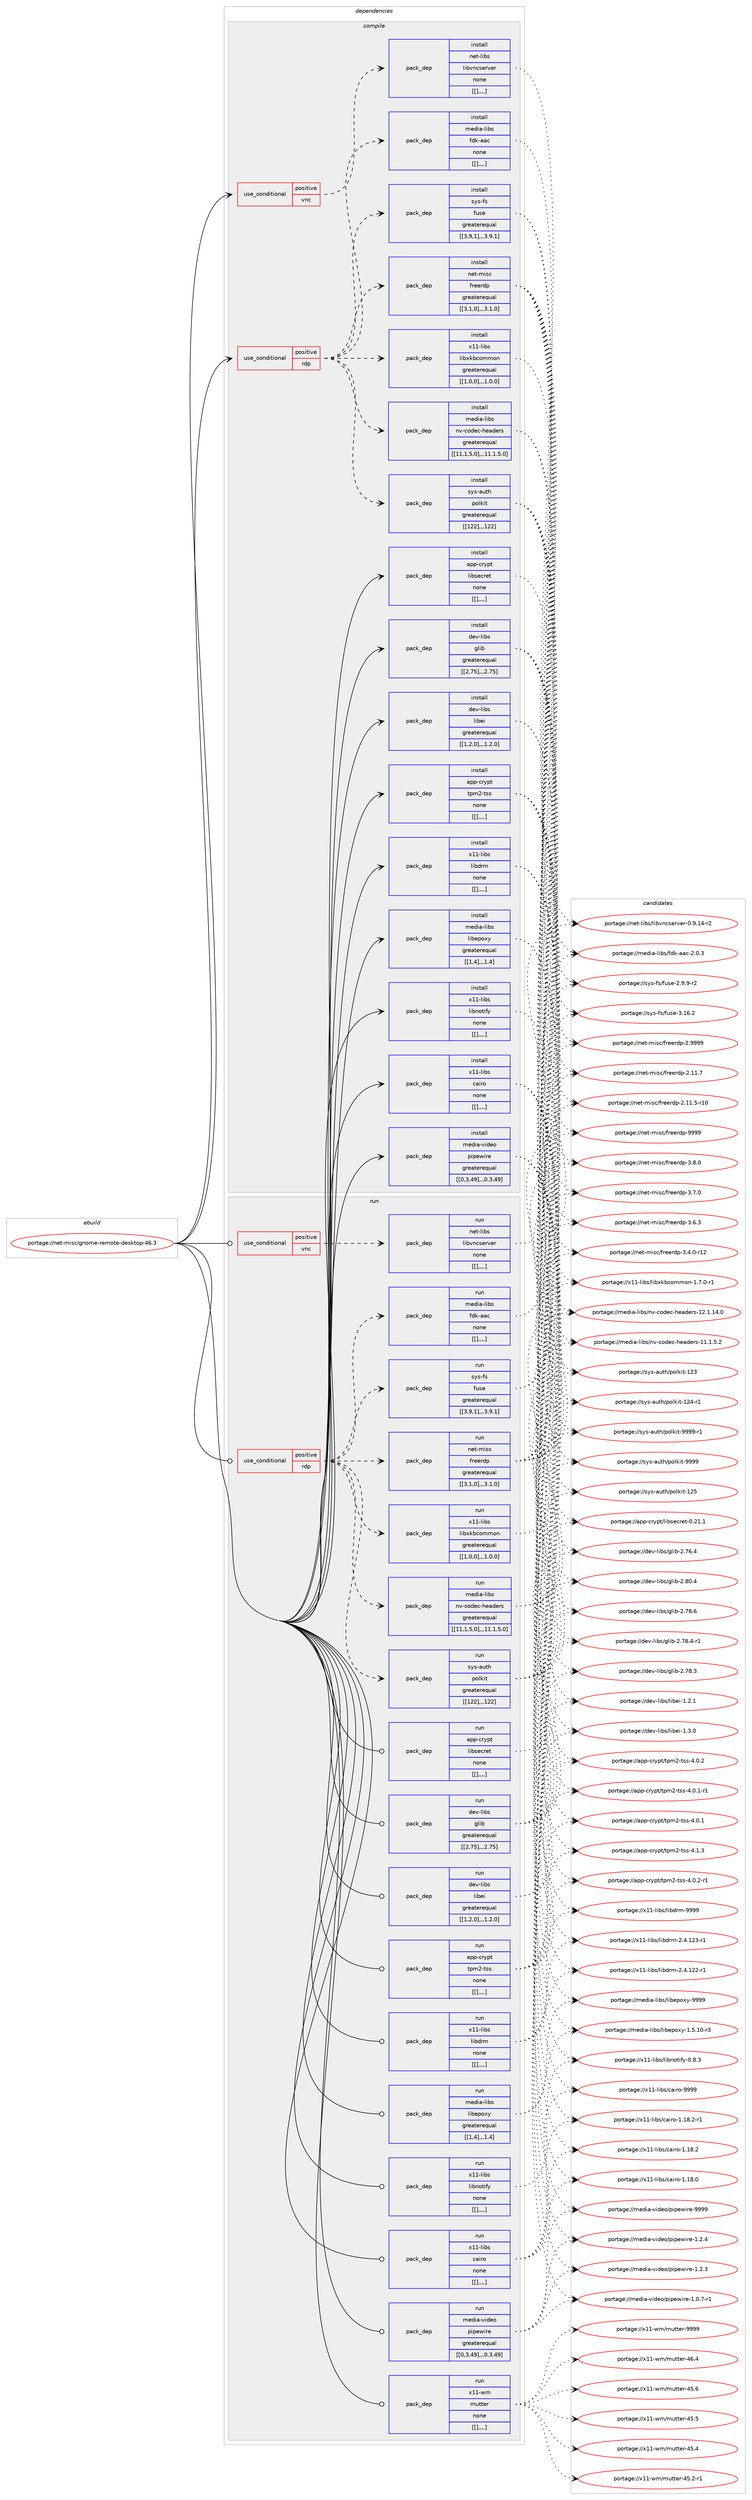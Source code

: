 digraph prolog {

# *************
# Graph options
# *************

newrank=true;
concentrate=true;
compound=true;
graph [rankdir=LR,fontname=Helvetica,fontsize=10,ranksep=1.5];#, ranksep=2.5, nodesep=0.2];
edge  [arrowhead=vee];
node  [fontname=Helvetica,fontsize=10];

# **********
# The ebuild
# **********

subgraph cluster_leftcol {
color=gray;
label=<<i>ebuild</i>>;
id [label="portage://net-misc/gnome-remote-desktop-46.3", color=red, width=4, href="../net-misc/gnome-remote-desktop-46.3.svg"];
}

# ****************
# The dependencies
# ****************

subgraph cluster_midcol {
color=gray;
label=<<i>dependencies</i>>;
subgraph cluster_compile {
fillcolor="#eeeeee";
style=filled;
label=<<i>compile</i>>;
subgraph cond101106 {
dependency380545 [label=<<TABLE BORDER="0" CELLBORDER="1" CELLSPACING="0" CELLPADDING="4"><TR><TD ROWSPAN="3" CELLPADDING="10">use_conditional</TD></TR><TR><TD>positive</TD></TR><TR><TD>rdp</TD></TR></TABLE>>, shape=none, color=red];
subgraph pack276737 {
dependency380546 [label=<<TABLE BORDER="0" CELLBORDER="1" CELLSPACING="0" CELLPADDING="4" WIDTH="220"><TR><TD ROWSPAN="6" CELLPADDING="30">pack_dep</TD></TR><TR><TD WIDTH="110">install</TD></TR><TR><TD>media-libs</TD></TR><TR><TD>nv-codec-headers</TD></TR><TR><TD>greaterequal</TD></TR><TR><TD>[[11,1,5,0],,,11.1.5.0]</TD></TR></TABLE>>, shape=none, color=blue];
}
dependency380545:e -> dependency380546:w [weight=20,style="dashed",arrowhead="vee"];
subgraph pack276738 {
dependency380547 [label=<<TABLE BORDER="0" CELLBORDER="1" CELLSPACING="0" CELLPADDING="4" WIDTH="220"><TR><TD ROWSPAN="6" CELLPADDING="30">pack_dep</TD></TR><TR><TD WIDTH="110">install</TD></TR><TR><TD>net-misc</TD></TR><TR><TD>freerdp</TD></TR><TR><TD>greaterequal</TD></TR><TR><TD>[[3,1,0],,,3.1.0]</TD></TR></TABLE>>, shape=none, color=blue];
}
dependency380545:e -> dependency380547:w [weight=20,style="dashed",arrowhead="vee"];
subgraph pack276739 {
dependency380548 [label=<<TABLE BORDER="0" CELLBORDER="1" CELLSPACING="0" CELLPADDING="4" WIDTH="220"><TR><TD ROWSPAN="6" CELLPADDING="30">pack_dep</TD></TR><TR><TD WIDTH="110">install</TD></TR><TR><TD>sys-fs</TD></TR><TR><TD>fuse</TD></TR><TR><TD>greaterequal</TD></TR><TR><TD>[[3,9,1],,,3.9.1]</TD></TR></TABLE>>, shape=none, color=blue];
}
dependency380545:e -> dependency380548:w [weight=20,style="dashed",arrowhead="vee"];
subgraph pack276740 {
dependency380549 [label=<<TABLE BORDER="0" CELLBORDER="1" CELLSPACING="0" CELLPADDING="4" WIDTH="220"><TR><TD ROWSPAN="6" CELLPADDING="30">pack_dep</TD></TR><TR><TD WIDTH="110">install</TD></TR><TR><TD>sys-auth</TD></TR><TR><TD>polkit</TD></TR><TR><TD>greaterequal</TD></TR><TR><TD>[[122],,,122]</TD></TR></TABLE>>, shape=none, color=blue];
}
dependency380545:e -> dependency380549:w [weight=20,style="dashed",arrowhead="vee"];
subgraph pack276741 {
dependency380550 [label=<<TABLE BORDER="0" CELLBORDER="1" CELLSPACING="0" CELLPADDING="4" WIDTH="220"><TR><TD ROWSPAN="6" CELLPADDING="30">pack_dep</TD></TR><TR><TD WIDTH="110">install</TD></TR><TR><TD>x11-libs</TD></TR><TR><TD>libxkbcommon</TD></TR><TR><TD>greaterequal</TD></TR><TR><TD>[[1,0,0],,,1.0.0]</TD></TR></TABLE>>, shape=none, color=blue];
}
dependency380545:e -> dependency380550:w [weight=20,style="dashed",arrowhead="vee"];
subgraph pack276742 {
dependency380551 [label=<<TABLE BORDER="0" CELLBORDER="1" CELLSPACING="0" CELLPADDING="4" WIDTH="220"><TR><TD ROWSPAN="6" CELLPADDING="30">pack_dep</TD></TR><TR><TD WIDTH="110">install</TD></TR><TR><TD>media-libs</TD></TR><TR><TD>fdk-aac</TD></TR><TR><TD>none</TD></TR><TR><TD>[[],,,,]</TD></TR></TABLE>>, shape=none, color=blue];
}
dependency380545:e -> dependency380551:w [weight=20,style="dashed",arrowhead="vee"];
}
id:e -> dependency380545:w [weight=20,style="solid",arrowhead="vee"];
subgraph cond101107 {
dependency380552 [label=<<TABLE BORDER="0" CELLBORDER="1" CELLSPACING="0" CELLPADDING="4"><TR><TD ROWSPAN="3" CELLPADDING="10">use_conditional</TD></TR><TR><TD>positive</TD></TR><TR><TD>vnc</TD></TR></TABLE>>, shape=none, color=red];
subgraph pack276743 {
dependency380553 [label=<<TABLE BORDER="0" CELLBORDER="1" CELLSPACING="0" CELLPADDING="4" WIDTH="220"><TR><TD ROWSPAN="6" CELLPADDING="30">pack_dep</TD></TR><TR><TD WIDTH="110">install</TD></TR><TR><TD>net-libs</TD></TR><TR><TD>libvncserver</TD></TR><TR><TD>none</TD></TR><TR><TD>[[],,,,]</TD></TR></TABLE>>, shape=none, color=blue];
}
dependency380552:e -> dependency380553:w [weight=20,style="dashed",arrowhead="vee"];
}
id:e -> dependency380552:w [weight=20,style="solid",arrowhead="vee"];
subgraph pack276744 {
dependency380554 [label=<<TABLE BORDER="0" CELLBORDER="1" CELLSPACING="0" CELLPADDING="4" WIDTH="220"><TR><TD ROWSPAN="6" CELLPADDING="30">pack_dep</TD></TR><TR><TD WIDTH="110">install</TD></TR><TR><TD>app-crypt</TD></TR><TR><TD>libsecret</TD></TR><TR><TD>none</TD></TR><TR><TD>[[],,,,]</TD></TR></TABLE>>, shape=none, color=blue];
}
id:e -> dependency380554:w [weight=20,style="solid",arrowhead="vee"];
subgraph pack276745 {
dependency380555 [label=<<TABLE BORDER="0" CELLBORDER="1" CELLSPACING="0" CELLPADDING="4" WIDTH="220"><TR><TD ROWSPAN="6" CELLPADDING="30">pack_dep</TD></TR><TR><TD WIDTH="110">install</TD></TR><TR><TD>app-crypt</TD></TR><TR><TD>tpm2-tss</TD></TR><TR><TD>none</TD></TR><TR><TD>[[],,,,]</TD></TR></TABLE>>, shape=none, color=blue];
}
id:e -> dependency380555:w [weight=20,style="solid",arrowhead="vee"];
subgraph pack276746 {
dependency380556 [label=<<TABLE BORDER="0" CELLBORDER="1" CELLSPACING="0" CELLPADDING="4" WIDTH="220"><TR><TD ROWSPAN="6" CELLPADDING="30">pack_dep</TD></TR><TR><TD WIDTH="110">install</TD></TR><TR><TD>dev-libs</TD></TR><TR><TD>glib</TD></TR><TR><TD>greaterequal</TD></TR><TR><TD>[[2,75],,,2.75]</TD></TR></TABLE>>, shape=none, color=blue];
}
id:e -> dependency380556:w [weight=20,style="solid",arrowhead="vee"];
subgraph pack276747 {
dependency380557 [label=<<TABLE BORDER="0" CELLBORDER="1" CELLSPACING="0" CELLPADDING="4" WIDTH="220"><TR><TD ROWSPAN="6" CELLPADDING="30">pack_dep</TD></TR><TR><TD WIDTH="110">install</TD></TR><TR><TD>dev-libs</TD></TR><TR><TD>libei</TD></TR><TR><TD>greaterequal</TD></TR><TR><TD>[[1,2,0],,,1.2.0]</TD></TR></TABLE>>, shape=none, color=blue];
}
id:e -> dependency380557:w [weight=20,style="solid",arrowhead="vee"];
subgraph pack276748 {
dependency380558 [label=<<TABLE BORDER="0" CELLBORDER="1" CELLSPACING="0" CELLPADDING="4" WIDTH="220"><TR><TD ROWSPAN="6" CELLPADDING="30">pack_dep</TD></TR><TR><TD WIDTH="110">install</TD></TR><TR><TD>media-libs</TD></TR><TR><TD>libepoxy</TD></TR><TR><TD>greaterequal</TD></TR><TR><TD>[[1,4],,,1.4]</TD></TR></TABLE>>, shape=none, color=blue];
}
id:e -> dependency380558:w [weight=20,style="solid",arrowhead="vee"];
subgraph pack276749 {
dependency380559 [label=<<TABLE BORDER="0" CELLBORDER="1" CELLSPACING="0" CELLPADDING="4" WIDTH="220"><TR><TD ROWSPAN="6" CELLPADDING="30">pack_dep</TD></TR><TR><TD WIDTH="110">install</TD></TR><TR><TD>media-video</TD></TR><TR><TD>pipewire</TD></TR><TR><TD>greaterequal</TD></TR><TR><TD>[[0,3,49],,,0.3.49]</TD></TR></TABLE>>, shape=none, color=blue];
}
id:e -> dependency380559:w [weight=20,style="solid",arrowhead="vee"];
subgraph pack276750 {
dependency380560 [label=<<TABLE BORDER="0" CELLBORDER="1" CELLSPACING="0" CELLPADDING="4" WIDTH="220"><TR><TD ROWSPAN="6" CELLPADDING="30">pack_dep</TD></TR><TR><TD WIDTH="110">install</TD></TR><TR><TD>x11-libs</TD></TR><TR><TD>cairo</TD></TR><TR><TD>none</TD></TR><TR><TD>[[],,,,]</TD></TR></TABLE>>, shape=none, color=blue];
}
id:e -> dependency380560:w [weight=20,style="solid",arrowhead="vee"];
subgraph pack276751 {
dependency380561 [label=<<TABLE BORDER="0" CELLBORDER="1" CELLSPACING="0" CELLPADDING="4" WIDTH="220"><TR><TD ROWSPAN="6" CELLPADDING="30">pack_dep</TD></TR><TR><TD WIDTH="110">install</TD></TR><TR><TD>x11-libs</TD></TR><TR><TD>libdrm</TD></TR><TR><TD>none</TD></TR><TR><TD>[[],,,,]</TD></TR></TABLE>>, shape=none, color=blue];
}
id:e -> dependency380561:w [weight=20,style="solid",arrowhead="vee"];
subgraph pack276752 {
dependency380562 [label=<<TABLE BORDER="0" CELLBORDER="1" CELLSPACING="0" CELLPADDING="4" WIDTH="220"><TR><TD ROWSPAN="6" CELLPADDING="30">pack_dep</TD></TR><TR><TD WIDTH="110">install</TD></TR><TR><TD>x11-libs</TD></TR><TR><TD>libnotify</TD></TR><TR><TD>none</TD></TR><TR><TD>[[],,,,]</TD></TR></TABLE>>, shape=none, color=blue];
}
id:e -> dependency380562:w [weight=20,style="solid",arrowhead="vee"];
}
subgraph cluster_compileandrun {
fillcolor="#eeeeee";
style=filled;
label=<<i>compile and run</i>>;
}
subgraph cluster_run {
fillcolor="#eeeeee";
style=filled;
label=<<i>run</i>>;
subgraph cond101108 {
dependency380563 [label=<<TABLE BORDER="0" CELLBORDER="1" CELLSPACING="0" CELLPADDING="4"><TR><TD ROWSPAN="3" CELLPADDING="10">use_conditional</TD></TR><TR><TD>positive</TD></TR><TR><TD>rdp</TD></TR></TABLE>>, shape=none, color=red];
subgraph pack276753 {
dependency380564 [label=<<TABLE BORDER="0" CELLBORDER="1" CELLSPACING="0" CELLPADDING="4" WIDTH="220"><TR><TD ROWSPAN="6" CELLPADDING="30">pack_dep</TD></TR><TR><TD WIDTH="110">run</TD></TR><TR><TD>media-libs</TD></TR><TR><TD>nv-codec-headers</TD></TR><TR><TD>greaterequal</TD></TR><TR><TD>[[11,1,5,0],,,11.1.5.0]</TD></TR></TABLE>>, shape=none, color=blue];
}
dependency380563:e -> dependency380564:w [weight=20,style="dashed",arrowhead="vee"];
subgraph pack276754 {
dependency380565 [label=<<TABLE BORDER="0" CELLBORDER="1" CELLSPACING="0" CELLPADDING="4" WIDTH="220"><TR><TD ROWSPAN="6" CELLPADDING="30">pack_dep</TD></TR><TR><TD WIDTH="110">run</TD></TR><TR><TD>net-misc</TD></TR><TR><TD>freerdp</TD></TR><TR><TD>greaterequal</TD></TR><TR><TD>[[3,1,0],,,3.1.0]</TD></TR></TABLE>>, shape=none, color=blue];
}
dependency380563:e -> dependency380565:w [weight=20,style="dashed",arrowhead="vee"];
subgraph pack276755 {
dependency380566 [label=<<TABLE BORDER="0" CELLBORDER="1" CELLSPACING="0" CELLPADDING="4" WIDTH="220"><TR><TD ROWSPAN="6" CELLPADDING="30">pack_dep</TD></TR><TR><TD WIDTH="110">run</TD></TR><TR><TD>sys-fs</TD></TR><TR><TD>fuse</TD></TR><TR><TD>greaterequal</TD></TR><TR><TD>[[3,9,1],,,3.9.1]</TD></TR></TABLE>>, shape=none, color=blue];
}
dependency380563:e -> dependency380566:w [weight=20,style="dashed",arrowhead="vee"];
subgraph pack276756 {
dependency380567 [label=<<TABLE BORDER="0" CELLBORDER="1" CELLSPACING="0" CELLPADDING="4" WIDTH="220"><TR><TD ROWSPAN="6" CELLPADDING="30">pack_dep</TD></TR><TR><TD WIDTH="110">run</TD></TR><TR><TD>sys-auth</TD></TR><TR><TD>polkit</TD></TR><TR><TD>greaterequal</TD></TR><TR><TD>[[122],,,122]</TD></TR></TABLE>>, shape=none, color=blue];
}
dependency380563:e -> dependency380567:w [weight=20,style="dashed",arrowhead="vee"];
subgraph pack276757 {
dependency380568 [label=<<TABLE BORDER="0" CELLBORDER="1" CELLSPACING="0" CELLPADDING="4" WIDTH="220"><TR><TD ROWSPAN="6" CELLPADDING="30">pack_dep</TD></TR><TR><TD WIDTH="110">run</TD></TR><TR><TD>x11-libs</TD></TR><TR><TD>libxkbcommon</TD></TR><TR><TD>greaterequal</TD></TR><TR><TD>[[1,0,0],,,1.0.0]</TD></TR></TABLE>>, shape=none, color=blue];
}
dependency380563:e -> dependency380568:w [weight=20,style="dashed",arrowhead="vee"];
subgraph pack276758 {
dependency380569 [label=<<TABLE BORDER="0" CELLBORDER="1" CELLSPACING="0" CELLPADDING="4" WIDTH="220"><TR><TD ROWSPAN="6" CELLPADDING="30">pack_dep</TD></TR><TR><TD WIDTH="110">run</TD></TR><TR><TD>media-libs</TD></TR><TR><TD>fdk-aac</TD></TR><TR><TD>none</TD></TR><TR><TD>[[],,,,]</TD></TR></TABLE>>, shape=none, color=blue];
}
dependency380563:e -> dependency380569:w [weight=20,style="dashed",arrowhead="vee"];
}
id:e -> dependency380563:w [weight=20,style="solid",arrowhead="odot"];
subgraph cond101109 {
dependency380570 [label=<<TABLE BORDER="0" CELLBORDER="1" CELLSPACING="0" CELLPADDING="4"><TR><TD ROWSPAN="3" CELLPADDING="10">use_conditional</TD></TR><TR><TD>positive</TD></TR><TR><TD>vnc</TD></TR></TABLE>>, shape=none, color=red];
subgraph pack276759 {
dependency380571 [label=<<TABLE BORDER="0" CELLBORDER="1" CELLSPACING="0" CELLPADDING="4" WIDTH="220"><TR><TD ROWSPAN="6" CELLPADDING="30">pack_dep</TD></TR><TR><TD WIDTH="110">run</TD></TR><TR><TD>net-libs</TD></TR><TR><TD>libvncserver</TD></TR><TR><TD>none</TD></TR><TR><TD>[[],,,,]</TD></TR></TABLE>>, shape=none, color=blue];
}
dependency380570:e -> dependency380571:w [weight=20,style="dashed",arrowhead="vee"];
}
id:e -> dependency380570:w [weight=20,style="solid",arrowhead="odot"];
subgraph pack276760 {
dependency380572 [label=<<TABLE BORDER="0" CELLBORDER="1" CELLSPACING="0" CELLPADDING="4" WIDTH="220"><TR><TD ROWSPAN="6" CELLPADDING="30">pack_dep</TD></TR><TR><TD WIDTH="110">run</TD></TR><TR><TD>app-crypt</TD></TR><TR><TD>libsecret</TD></TR><TR><TD>none</TD></TR><TR><TD>[[],,,,]</TD></TR></TABLE>>, shape=none, color=blue];
}
id:e -> dependency380572:w [weight=20,style="solid",arrowhead="odot"];
subgraph pack276761 {
dependency380573 [label=<<TABLE BORDER="0" CELLBORDER="1" CELLSPACING="0" CELLPADDING="4" WIDTH="220"><TR><TD ROWSPAN="6" CELLPADDING="30">pack_dep</TD></TR><TR><TD WIDTH="110">run</TD></TR><TR><TD>app-crypt</TD></TR><TR><TD>tpm2-tss</TD></TR><TR><TD>none</TD></TR><TR><TD>[[],,,,]</TD></TR></TABLE>>, shape=none, color=blue];
}
id:e -> dependency380573:w [weight=20,style="solid",arrowhead="odot"];
subgraph pack276762 {
dependency380574 [label=<<TABLE BORDER="0" CELLBORDER="1" CELLSPACING="0" CELLPADDING="4" WIDTH="220"><TR><TD ROWSPAN="6" CELLPADDING="30">pack_dep</TD></TR><TR><TD WIDTH="110">run</TD></TR><TR><TD>dev-libs</TD></TR><TR><TD>glib</TD></TR><TR><TD>greaterequal</TD></TR><TR><TD>[[2,75],,,2.75]</TD></TR></TABLE>>, shape=none, color=blue];
}
id:e -> dependency380574:w [weight=20,style="solid",arrowhead="odot"];
subgraph pack276763 {
dependency380575 [label=<<TABLE BORDER="0" CELLBORDER="1" CELLSPACING="0" CELLPADDING="4" WIDTH="220"><TR><TD ROWSPAN="6" CELLPADDING="30">pack_dep</TD></TR><TR><TD WIDTH="110">run</TD></TR><TR><TD>dev-libs</TD></TR><TR><TD>libei</TD></TR><TR><TD>greaterequal</TD></TR><TR><TD>[[1,2,0],,,1.2.0]</TD></TR></TABLE>>, shape=none, color=blue];
}
id:e -> dependency380575:w [weight=20,style="solid",arrowhead="odot"];
subgraph pack276764 {
dependency380576 [label=<<TABLE BORDER="0" CELLBORDER="1" CELLSPACING="0" CELLPADDING="4" WIDTH="220"><TR><TD ROWSPAN="6" CELLPADDING="30">pack_dep</TD></TR><TR><TD WIDTH="110">run</TD></TR><TR><TD>media-libs</TD></TR><TR><TD>libepoxy</TD></TR><TR><TD>greaterequal</TD></TR><TR><TD>[[1,4],,,1.4]</TD></TR></TABLE>>, shape=none, color=blue];
}
id:e -> dependency380576:w [weight=20,style="solid",arrowhead="odot"];
subgraph pack276765 {
dependency380577 [label=<<TABLE BORDER="0" CELLBORDER="1" CELLSPACING="0" CELLPADDING="4" WIDTH="220"><TR><TD ROWSPAN="6" CELLPADDING="30">pack_dep</TD></TR><TR><TD WIDTH="110">run</TD></TR><TR><TD>media-video</TD></TR><TR><TD>pipewire</TD></TR><TR><TD>greaterequal</TD></TR><TR><TD>[[0,3,49],,,0.3.49]</TD></TR></TABLE>>, shape=none, color=blue];
}
id:e -> dependency380577:w [weight=20,style="solid",arrowhead="odot"];
subgraph pack276766 {
dependency380578 [label=<<TABLE BORDER="0" CELLBORDER="1" CELLSPACING="0" CELLPADDING="4" WIDTH="220"><TR><TD ROWSPAN="6" CELLPADDING="30">pack_dep</TD></TR><TR><TD WIDTH="110">run</TD></TR><TR><TD>x11-libs</TD></TR><TR><TD>cairo</TD></TR><TR><TD>none</TD></TR><TR><TD>[[],,,,]</TD></TR></TABLE>>, shape=none, color=blue];
}
id:e -> dependency380578:w [weight=20,style="solid",arrowhead="odot"];
subgraph pack276767 {
dependency380579 [label=<<TABLE BORDER="0" CELLBORDER="1" CELLSPACING="0" CELLPADDING="4" WIDTH="220"><TR><TD ROWSPAN="6" CELLPADDING="30">pack_dep</TD></TR><TR><TD WIDTH="110">run</TD></TR><TR><TD>x11-libs</TD></TR><TR><TD>libdrm</TD></TR><TR><TD>none</TD></TR><TR><TD>[[],,,,]</TD></TR></TABLE>>, shape=none, color=blue];
}
id:e -> dependency380579:w [weight=20,style="solid",arrowhead="odot"];
subgraph pack276768 {
dependency380580 [label=<<TABLE BORDER="0" CELLBORDER="1" CELLSPACING="0" CELLPADDING="4" WIDTH="220"><TR><TD ROWSPAN="6" CELLPADDING="30">pack_dep</TD></TR><TR><TD WIDTH="110">run</TD></TR><TR><TD>x11-libs</TD></TR><TR><TD>libnotify</TD></TR><TR><TD>none</TD></TR><TR><TD>[[],,,,]</TD></TR></TABLE>>, shape=none, color=blue];
}
id:e -> dependency380580:w [weight=20,style="solid",arrowhead="odot"];
subgraph pack276769 {
dependency380581 [label=<<TABLE BORDER="0" CELLBORDER="1" CELLSPACING="0" CELLPADDING="4" WIDTH="220"><TR><TD ROWSPAN="6" CELLPADDING="30">pack_dep</TD></TR><TR><TD WIDTH="110">run</TD></TR><TR><TD>x11-wm</TD></TR><TR><TD>mutter</TD></TR><TR><TD>none</TD></TR><TR><TD>[[],,,,]</TD></TR></TABLE>>, shape=none, color=blue];
}
id:e -> dependency380581:w [weight=20,style="solid",arrowhead="odot"];
}
}

# **************
# The candidates
# **************

subgraph cluster_choices {
rank=same;
color=gray;
label=<<i>candidates</i>>;

subgraph choice276737 {
color=black;
nodesep=1;
choice10910110010597451081059811547110118459911110010199451041019710010111411545495046494649524648 [label="portage://media-libs/nv-codec-headers-12.1.14.0", color=red, width=4,href="../media-libs/nv-codec-headers-12.1.14.0.svg"];
choice109101100105974510810598115471101184599111100101994510410197100101114115454949464946534650 [label="portage://media-libs/nv-codec-headers-11.1.5.2", color=red, width=4,href="../media-libs/nv-codec-headers-11.1.5.2.svg"];
dependency380546:e -> choice10910110010597451081059811547110118459911110010199451041019710010111411545495046494649524648:w [style=dotted,weight="100"];
dependency380546:e -> choice109101100105974510810598115471101184599111100101994510410197100101114115454949464946534650:w [style=dotted,weight="100"];
}
subgraph choice276738 {
color=black;
nodesep=1;
choice1101011164510910511599471021141011011141001124557575757 [label="portage://net-misc/freerdp-9999", color=red, width=4,href="../net-misc/freerdp-9999.svg"];
choice110101116451091051159947102114101101114100112455146564648 [label="portage://net-misc/freerdp-3.8.0", color=red, width=4,href="../net-misc/freerdp-3.8.0.svg"];
choice110101116451091051159947102114101101114100112455146554648 [label="portage://net-misc/freerdp-3.7.0", color=red, width=4,href="../net-misc/freerdp-3.7.0.svg"];
choice110101116451091051159947102114101101114100112455146544651 [label="portage://net-misc/freerdp-3.6.3", color=red, width=4,href="../net-misc/freerdp-3.6.3.svg"];
choice110101116451091051159947102114101101114100112455146524648451144950 [label="portage://net-misc/freerdp-3.4.0-r12", color=red, width=4,href="../net-misc/freerdp-3.4.0-r12.svg"];
choice11010111645109105115994710211410110111410011245504657575757 [label="portage://net-misc/freerdp-2.9999", color=red, width=4,href="../net-misc/freerdp-2.9999.svg"];
choice11010111645109105115994710211410110111410011245504649494655 [label="portage://net-misc/freerdp-2.11.7", color=red, width=4,href="../net-misc/freerdp-2.11.7.svg"];
choice11010111645109105115994710211410110111410011245504649494653451144948 [label="portage://net-misc/freerdp-2.11.5-r10", color=red, width=4,href="../net-misc/freerdp-2.11.5-r10.svg"];
dependency380547:e -> choice1101011164510910511599471021141011011141001124557575757:w [style=dotted,weight="100"];
dependency380547:e -> choice110101116451091051159947102114101101114100112455146564648:w [style=dotted,weight="100"];
dependency380547:e -> choice110101116451091051159947102114101101114100112455146554648:w [style=dotted,weight="100"];
dependency380547:e -> choice110101116451091051159947102114101101114100112455146544651:w [style=dotted,weight="100"];
dependency380547:e -> choice110101116451091051159947102114101101114100112455146524648451144950:w [style=dotted,weight="100"];
dependency380547:e -> choice11010111645109105115994710211410110111410011245504657575757:w [style=dotted,weight="100"];
dependency380547:e -> choice11010111645109105115994710211410110111410011245504649494655:w [style=dotted,weight="100"];
dependency380547:e -> choice11010111645109105115994710211410110111410011245504649494653451144948:w [style=dotted,weight="100"];
}
subgraph choice276739 {
color=black;
nodesep=1;
choice115121115451021154710211711510145514649544650 [label="portage://sys-fs/fuse-3.16.2", color=red, width=4,href="../sys-fs/fuse-3.16.2.svg"];
choice11512111545102115471021171151014550465746574511450 [label="portage://sys-fs/fuse-2.9.9-r2", color=red, width=4,href="../sys-fs/fuse-2.9.9-r2.svg"];
dependency380548:e -> choice115121115451021154710211711510145514649544650:w [style=dotted,weight="100"];
dependency380548:e -> choice11512111545102115471021171151014550465746574511450:w [style=dotted,weight="100"];
}
subgraph choice276740 {
color=black;
nodesep=1;
choice11512111545971171161044711211110810710511645575757574511449 [label="portage://sys-auth/polkit-9999-r1", color=red, width=4,href="../sys-auth/polkit-9999-r1.svg"];
choice1151211154597117116104471121111081071051164557575757 [label="portage://sys-auth/polkit-9999", color=red, width=4,href="../sys-auth/polkit-9999.svg"];
choice11512111545971171161044711211110810710511645495053 [label="portage://sys-auth/polkit-125", color=red, width=4,href="../sys-auth/polkit-125.svg"];
choice115121115459711711610447112111108107105116454950524511449 [label="portage://sys-auth/polkit-124-r1", color=red, width=4,href="../sys-auth/polkit-124-r1.svg"];
choice11512111545971171161044711211110810710511645495051 [label="portage://sys-auth/polkit-123", color=red, width=4,href="../sys-auth/polkit-123.svg"];
dependency380549:e -> choice11512111545971171161044711211110810710511645575757574511449:w [style=dotted,weight="100"];
dependency380549:e -> choice1151211154597117116104471121111081071051164557575757:w [style=dotted,weight="100"];
dependency380549:e -> choice11512111545971171161044711211110810710511645495053:w [style=dotted,weight="100"];
dependency380549:e -> choice115121115459711711610447112111108107105116454950524511449:w [style=dotted,weight="100"];
dependency380549:e -> choice11512111545971171161044711211110810710511645495051:w [style=dotted,weight="100"];
}
subgraph choice276741 {
color=black;
nodesep=1;
choice12049494510810598115471081059812010798991111091091111104549465546484511449 [label="portage://x11-libs/libxkbcommon-1.7.0-r1", color=red, width=4,href="../x11-libs/libxkbcommon-1.7.0-r1.svg"];
dependency380550:e -> choice12049494510810598115471081059812010798991111091091111104549465546484511449:w [style=dotted,weight="100"];
}
subgraph choice276742 {
color=black;
nodesep=1;
choice1091011001059745108105981154710210010745979799455046484651 [label="portage://media-libs/fdk-aac-2.0.3", color=red, width=4,href="../media-libs/fdk-aac-2.0.3.svg"];
dependency380551:e -> choice1091011001059745108105981154710210010745979799455046484651:w [style=dotted,weight="100"];
}
subgraph choice276743 {
color=black;
nodesep=1;
choice1101011164510810598115471081059811811099115101114118101114454846574649524511450 [label="portage://net-libs/libvncserver-0.9.14-r2", color=red, width=4,href="../net-libs/libvncserver-0.9.14-r2.svg"];
dependency380553:e -> choice1101011164510810598115471081059811811099115101114118101114454846574649524511450:w [style=dotted,weight="100"];
}
subgraph choice276744 {
color=black;
nodesep=1;
choice97112112459911412111211647108105981151019911410111645484650494649 [label="portage://app-crypt/libsecret-0.21.1", color=red, width=4,href="../app-crypt/libsecret-0.21.1.svg"];
dependency380554:e -> choice97112112459911412111211647108105981151019911410111645484650494649:w [style=dotted,weight="100"];
}
subgraph choice276745 {
color=black;
nodesep=1;
choice971121124599114121112116471161121095045116115115455246494651 [label="portage://app-crypt/tpm2-tss-4.1.3", color=red, width=4,href="../app-crypt/tpm2-tss-4.1.3.svg"];
choice9711211245991141211121164711611210950451161151154552464846504511449 [label="portage://app-crypt/tpm2-tss-4.0.2-r1", color=red, width=4,href="../app-crypt/tpm2-tss-4.0.2-r1.svg"];
choice971121124599114121112116471161121095045116115115455246484650 [label="portage://app-crypt/tpm2-tss-4.0.2", color=red, width=4,href="../app-crypt/tpm2-tss-4.0.2.svg"];
choice9711211245991141211121164711611210950451161151154552464846494511449 [label="portage://app-crypt/tpm2-tss-4.0.1-r1", color=red, width=4,href="../app-crypt/tpm2-tss-4.0.1-r1.svg"];
choice971121124599114121112116471161121095045116115115455246484649 [label="portage://app-crypt/tpm2-tss-4.0.1", color=red, width=4,href="../app-crypt/tpm2-tss-4.0.1.svg"];
dependency380555:e -> choice971121124599114121112116471161121095045116115115455246494651:w [style=dotted,weight="100"];
dependency380555:e -> choice9711211245991141211121164711611210950451161151154552464846504511449:w [style=dotted,weight="100"];
dependency380555:e -> choice971121124599114121112116471161121095045116115115455246484650:w [style=dotted,weight="100"];
dependency380555:e -> choice9711211245991141211121164711611210950451161151154552464846494511449:w [style=dotted,weight="100"];
dependency380555:e -> choice971121124599114121112116471161121095045116115115455246484649:w [style=dotted,weight="100"];
}
subgraph choice276746 {
color=black;
nodesep=1;
choice1001011184510810598115471031081059845504656484652 [label="portage://dev-libs/glib-2.80.4", color=red, width=4,href="../dev-libs/glib-2.80.4.svg"];
choice1001011184510810598115471031081059845504655564654 [label="portage://dev-libs/glib-2.78.6", color=red, width=4,href="../dev-libs/glib-2.78.6.svg"];
choice10010111845108105981154710310810598455046555646524511449 [label="portage://dev-libs/glib-2.78.4-r1", color=red, width=4,href="../dev-libs/glib-2.78.4-r1.svg"];
choice1001011184510810598115471031081059845504655564651 [label="portage://dev-libs/glib-2.78.3", color=red, width=4,href="../dev-libs/glib-2.78.3.svg"];
choice1001011184510810598115471031081059845504655544652 [label="portage://dev-libs/glib-2.76.4", color=red, width=4,href="../dev-libs/glib-2.76.4.svg"];
dependency380556:e -> choice1001011184510810598115471031081059845504656484652:w [style=dotted,weight="100"];
dependency380556:e -> choice1001011184510810598115471031081059845504655564654:w [style=dotted,weight="100"];
dependency380556:e -> choice10010111845108105981154710310810598455046555646524511449:w [style=dotted,weight="100"];
dependency380556:e -> choice1001011184510810598115471031081059845504655564651:w [style=dotted,weight="100"];
dependency380556:e -> choice1001011184510810598115471031081059845504655544652:w [style=dotted,weight="100"];
}
subgraph choice276747 {
color=black;
nodesep=1;
choice10010111845108105981154710810598101105454946514648 [label="portage://dev-libs/libei-1.3.0", color=red, width=4,href="../dev-libs/libei-1.3.0.svg"];
choice10010111845108105981154710810598101105454946504649 [label="portage://dev-libs/libei-1.2.1", color=red, width=4,href="../dev-libs/libei-1.2.1.svg"];
dependency380557:e -> choice10010111845108105981154710810598101105454946514648:w [style=dotted,weight="100"];
dependency380557:e -> choice10010111845108105981154710810598101105454946504649:w [style=dotted,weight="100"];
}
subgraph choice276748 {
color=black;
nodesep=1;
choice10910110010597451081059811547108105981011121111201214557575757 [label="portage://media-libs/libepoxy-9999", color=red, width=4,href="../media-libs/libepoxy-9999.svg"];
choice1091011001059745108105981154710810598101112111120121454946534649484511451 [label="portage://media-libs/libepoxy-1.5.10-r3", color=red, width=4,href="../media-libs/libepoxy-1.5.10-r3.svg"];
dependency380558:e -> choice10910110010597451081059811547108105981011121111201214557575757:w [style=dotted,weight="100"];
dependency380558:e -> choice1091011001059745108105981154710810598101112111120121454946534649484511451:w [style=dotted,weight="100"];
}
subgraph choice276749 {
color=black;
nodesep=1;
choice1091011001059745118105100101111471121051121011191051141014557575757 [label="portage://media-video/pipewire-9999", color=red, width=4,href="../media-video/pipewire-9999.svg"];
choice109101100105974511810510010111147112105112101119105114101454946504652 [label="portage://media-video/pipewire-1.2.4", color=red, width=4,href="../media-video/pipewire-1.2.4.svg"];
choice109101100105974511810510010111147112105112101119105114101454946504651 [label="portage://media-video/pipewire-1.2.3", color=red, width=4,href="../media-video/pipewire-1.2.3.svg"];
choice1091011001059745118105100101111471121051121011191051141014549464846554511449 [label="portage://media-video/pipewire-1.0.7-r1", color=red, width=4,href="../media-video/pipewire-1.0.7-r1.svg"];
dependency380559:e -> choice1091011001059745118105100101111471121051121011191051141014557575757:w [style=dotted,weight="100"];
dependency380559:e -> choice109101100105974511810510010111147112105112101119105114101454946504652:w [style=dotted,weight="100"];
dependency380559:e -> choice109101100105974511810510010111147112105112101119105114101454946504651:w [style=dotted,weight="100"];
dependency380559:e -> choice1091011001059745118105100101111471121051121011191051141014549464846554511449:w [style=dotted,weight="100"];
}
subgraph choice276750 {
color=black;
nodesep=1;
choice120494945108105981154799971051141114557575757 [label="portage://x11-libs/cairo-9999", color=red, width=4,href="../x11-libs/cairo-9999.svg"];
choice12049494510810598115479997105114111454946495646504511449 [label="portage://x11-libs/cairo-1.18.2-r1", color=red, width=4,href="../x11-libs/cairo-1.18.2-r1.svg"];
choice1204949451081059811547999710511411145494649564650 [label="portage://x11-libs/cairo-1.18.2", color=red, width=4,href="../x11-libs/cairo-1.18.2.svg"];
choice1204949451081059811547999710511411145494649564648 [label="portage://x11-libs/cairo-1.18.0", color=red, width=4,href="../x11-libs/cairo-1.18.0.svg"];
dependency380560:e -> choice120494945108105981154799971051141114557575757:w [style=dotted,weight="100"];
dependency380560:e -> choice12049494510810598115479997105114111454946495646504511449:w [style=dotted,weight="100"];
dependency380560:e -> choice1204949451081059811547999710511411145494649564650:w [style=dotted,weight="100"];
dependency380560:e -> choice1204949451081059811547999710511411145494649564648:w [style=dotted,weight="100"];
}
subgraph choice276751 {
color=black;
nodesep=1;
choice1204949451081059811547108105981001141094557575757 [label="portage://x11-libs/libdrm-9999", color=red, width=4,href="../x11-libs/libdrm-9999.svg"];
choice12049494510810598115471081059810011410945504652464950514511449 [label="portage://x11-libs/libdrm-2.4.123-r1", color=red, width=4,href="../x11-libs/libdrm-2.4.123-r1.svg"];
choice12049494510810598115471081059810011410945504652464950504511449 [label="portage://x11-libs/libdrm-2.4.122-r1", color=red, width=4,href="../x11-libs/libdrm-2.4.122-r1.svg"];
dependency380561:e -> choice1204949451081059811547108105981001141094557575757:w [style=dotted,weight="100"];
dependency380561:e -> choice12049494510810598115471081059810011410945504652464950514511449:w [style=dotted,weight="100"];
dependency380561:e -> choice12049494510810598115471081059810011410945504652464950504511449:w [style=dotted,weight="100"];
}
subgraph choice276752 {
color=black;
nodesep=1;
choice120494945108105981154710810598110111116105102121454846564651 [label="portage://x11-libs/libnotify-0.8.3", color=red, width=4,href="../x11-libs/libnotify-0.8.3.svg"];
dependency380562:e -> choice120494945108105981154710810598110111116105102121454846564651:w [style=dotted,weight="100"];
}
subgraph choice276753 {
color=black;
nodesep=1;
choice10910110010597451081059811547110118459911110010199451041019710010111411545495046494649524648 [label="portage://media-libs/nv-codec-headers-12.1.14.0", color=red, width=4,href="../media-libs/nv-codec-headers-12.1.14.0.svg"];
choice109101100105974510810598115471101184599111100101994510410197100101114115454949464946534650 [label="portage://media-libs/nv-codec-headers-11.1.5.2", color=red, width=4,href="../media-libs/nv-codec-headers-11.1.5.2.svg"];
dependency380564:e -> choice10910110010597451081059811547110118459911110010199451041019710010111411545495046494649524648:w [style=dotted,weight="100"];
dependency380564:e -> choice109101100105974510810598115471101184599111100101994510410197100101114115454949464946534650:w [style=dotted,weight="100"];
}
subgraph choice276754 {
color=black;
nodesep=1;
choice1101011164510910511599471021141011011141001124557575757 [label="portage://net-misc/freerdp-9999", color=red, width=4,href="../net-misc/freerdp-9999.svg"];
choice110101116451091051159947102114101101114100112455146564648 [label="portage://net-misc/freerdp-3.8.0", color=red, width=4,href="../net-misc/freerdp-3.8.0.svg"];
choice110101116451091051159947102114101101114100112455146554648 [label="portage://net-misc/freerdp-3.7.0", color=red, width=4,href="../net-misc/freerdp-3.7.0.svg"];
choice110101116451091051159947102114101101114100112455146544651 [label="portage://net-misc/freerdp-3.6.3", color=red, width=4,href="../net-misc/freerdp-3.6.3.svg"];
choice110101116451091051159947102114101101114100112455146524648451144950 [label="portage://net-misc/freerdp-3.4.0-r12", color=red, width=4,href="../net-misc/freerdp-3.4.0-r12.svg"];
choice11010111645109105115994710211410110111410011245504657575757 [label="portage://net-misc/freerdp-2.9999", color=red, width=4,href="../net-misc/freerdp-2.9999.svg"];
choice11010111645109105115994710211410110111410011245504649494655 [label="portage://net-misc/freerdp-2.11.7", color=red, width=4,href="../net-misc/freerdp-2.11.7.svg"];
choice11010111645109105115994710211410110111410011245504649494653451144948 [label="portage://net-misc/freerdp-2.11.5-r10", color=red, width=4,href="../net-misc/freerdp-2.11.5-r10.svg"];
dependency380565:e -> choice1101011164510910511599471021141011011141001124557575757:w [style=dotted,weight="100"];
dependency380565:e -> choice110101116451091051159947102114101101114100112455146564648:w [style=dotted,weight="100"];
dependency380565:e -> choice110101116451091051159947102114101101114100112455146554648:w [style=dotted,weight="100"];
dependency380565:e -> choice110101116451091051159947102114101101114100112455146544651:w [style=dotted,weight="100"];
dependency380565:e -> choice110101116451091051159947102114101101114100112455146524648451144950:w [style=dotted,weight="100"];
dependency380565:e -> choice11010111645109105115994710211410110111410011245504657575757:w [style=dotted,weight="100"];
dependency380565:e -> choice11010111645109105115994710211410110111410011245504649494655:w [style=dotted,weight="100"];
dependency380565:e -> choice11010111645109105115994710211410110111410011245504649494653451144948:w [style=dotted,weight="100"];
}
subgraph choice276755 {
color=black;
nodesep=1;
choice115121115451021154710211711510145514649544650 [label="portage://sys-fs/fuse-3.16.2", color=red, width=4,href="../sys-fs/fuse-3.16.2.svg"];
choice11512111545102115471021171151014550465746574511450 [label="portage://sys-fs/fuse-2.9.9-r2", color=red, width=4,href="../sys-fs/fuse-2.9.9-r2.svg"];
dependency380566:e -> choice115121115451021154710211711510145514649544650:w [style=dotted,weight="100"];
dependency380566:e -> choice11512111545102115471021171151014550465746574511450:w [style=dotted,weight="100"];
}
subgraph choice276756 {
color=black;
nodesep=1;
choice11512111545971171161044711211110810710511645575757574511449 [label="portage://sys-auth/polkit-9999-r1", color=red, width=4,href="../sys-auth/polkit-9999-r1.svg"];
choice1151211154597117116104471121111081071051164557575757 [label="portage://sys-auth/polkit-9999", color=red, width=4,href="../sys-auth/polkit-9999.svg"];
choice11512111545971171161044711211110810710511645495053 [label="portage://sys-auth/polkit-125", color=red, width=4,href="../sys-auth/polkit-125.svg"];
choice115121115459711711610447112111108107105116454950524511449 [label="portage://sys-auth/polkit-124-r1", color=red, width=4,href="../sys-auth/polkit-124-r1.svg"];
choice11512111545971171161044711211110810710511645495051 [label="portage://sys-auth/polkit-123", color=red, width=4,href="../sys-auth/polkit-123.svg"];
dependency380567:e -> choice11512111545971171161044711211110810710511645575757574511449:w [style=dotted,weight="100"];
dependency380567:e -> choice1151211154597117116104471121111081071051164557575757:w [style=dotted,weight="100"];
dependency380567:e -> choice11512111545971171161044711211110810710511645495053:w [style=dotted,weight="100"];
dependency380567:e -> choice115121115459711711610447112111108107105116454950524511449:w [style=dotted,weight="100"];
dependency380567:e -> choice11512111545971171161044711211110810710511645495051:w [style=dotted,weight="100"];
}
subgraph choice276757 {
color=black;
nodesep=1;
choice12049494510810598115471081059812010798991111091091111104549465546484511449 [label="portage://x11-libs/libxkbcommon-1.7.0-r1", color=red, width=4,href="../x11-libs/libxkbcommon-1.7.0-r1.svg"];
dependency380568:e -> choice12049494510810598115471081059812010798991111091091111104549465546484511449:w [style=dotted,weight="100"];
}
subgraph choice276758 {
color=black;
nodesep=1;
choice1091011001059745108105981154710210010745979799455046484651 [label="portage://media-libs/fdk-aac-2.0.3", color=red, width=4,href="../media-libs/fdk-aac-2.0.3.svg"];
dependency380569:e -> choice1091011001059745108105981154710210010745979799455046484651:w [style=dotted,weight="100"];
}
subgraph choice276759 {
color=black;
nodesep=1;
choice1101011164510810598115471081059811811099115101114118101114454846574649524511450 [label="portage://net-libs/libvncserver-0.9.14-r2", color=red, width=4,href="../net-libs/libvncserver-0.9.14-r2.svg"];
dependency380571:e -> choice1101011164510810598115471081059811811099115101114118101114454846574649524511450:w [style=dotted,weight="100"];
}
subgraph choice276760 {
color=black;
nodesep=1;
choice97112112459911412111211647108105981151019911410111645484650494649 [label="portage://app-crypt/libsecret-0.21.1", color=red, width=4,href="../app-crypt/libsecret-0.21.1.svg"];
dependency380572:e -> choice97112112459911412111211647108105981151019911410111645484650494649:w [style=dotted,weight="100"];
}
subgraph choice276761 {
color=black;
nodesep=1;
choice971121124599114121112116471161121095045116115115455246494651 [label="portage://app-crypt/tpm2-tss-4.1.3", color=red, width=4,href="../app-crypt/tpm2-tss-4.1.3.svg"];
choice9711211245991141211121164711611210950451161151154552464846504511449 [label="portage://app-crypt/tpm2-tss-4.0.2-r1", color=red, width=4,href="../app-crypt/tpm2-tss-4.0.2-r1.svg"];
choice971121124599114121112116471161121095045116115115455246484650 [label="portage://app-crypt/tpm2-tss-4.0.2", color=red, width=4,href="../app-crypt/tpm2-tss-4.0.2.svg"];
choice9711211245991141211121164711611210950451161151154552464846494511449 [label="portage://app-crypt/tpm2-tss-4.0.1-r1", color=red, width=4,href="../app-crypt/tpm2-tss-4.0.1-r1.svg"];
choice971121124599114121112116471161121095045116115115455246484649 [label="portage://app-crypt/tpm2-tss-4.0.1", color=red, width=4,href="../app-crypt/tpm2-tss-4.0.1.svg"];
dependency380573:e -> choice971121124599114121112116471161121095045116115115455246494651:w [style=dotted,weight="100"];
dependency380573:e -> choice9711211245991141211121164711611210950451161151154552464846504511449:w [style=dotted,weight="100"];
dependency380573:e -> choice971121124599114121112116471161121095045116115115455246484650:w [style=dotted,weight="100"];
dependency380573:e -> choice9711211245991141211121164711611210950451161151154552464846494511449:w [style=dotted,weight="100"];
dependency380573:e -> choice971121124599114121112116471161121095045116115115455246484649:w [style=dotted,weight="100"];
}
subgraph choice276762 {
color=black;
nodesep=1;
choice1001011184510810598115471031081059845504656484652 [label="portage://dev-libs/glib-2.80.4", color=red, width=4,href="../dev-libs/glib-2.80.4.svg"];
choice1001011184510810598115471031081059845504655564654 [label="portage://dev-libs/glib-2.78.6", color=red, width=4,href="../dev-libs/glib-2.78.6.svg"];
choice10010111845108105981154710310810598455046555646524511449 [label="portage://dev-libs/glib-2.78.4-r1", color=red, width=4,href="../dev-libs/glib-2.78.4-r1.svg"];
choice1001011184510810598115471031081059845504655564651 [label="portage://dev-libs/glib-2.78.3", color=red, width=4,href="../dev-libs/glib-2.78.3.svg"];
choice1001011184510810598115471031081059845504655544652 [label="portage://dev-libs/glib-2.76.4", color=red, width=4,href="../dev-libs/glib-2.76.4.svg"];
dependency380574:e -> choice1001011184510810598115471031081059845504656484652:w [style=dotted,weight="100"];
dependency380574:e -> choice1001011184510810598115471031081059845504655564654:w [style=dotted,weight="100"];
dependency380574:e -> choice10010111845108105981154710310810598455046555646524511449:w [style=dotted,weight="100"];
dependency380574:e -> choice1001011184510810598115471031081059845504655564651:w [style=dotted,weight="100"];
dependency380574:e -> choice1001011184510810598115471031081059845504655544652:w [style=dotted,weight="100"];
}
subgraph choice276763 {
color=black;
nodesep=1;
choice10010111845108105981154710810598101105454946514648 [label="portage://dev-libs/libei-1.3.0", color=red, width=4,href="../dev-libs/libei-1.3.0.svg"];
choice10010111845108105981154710810598101105454946504649 [label="portage://dev-libs/libei-1.2.1", color=red, width=4,href="../dev-libs/libei-1.2.1.svg"];
dependency380575:e -> choice10010111845108105981154710810598101105454946514648:w [style=dotted,weight="100"];
dependency380575:e -> choice10010111845108105981154710810598101105454946504649:w [style=dotted,weight="100"];
}
subgraph choice276764 {
color=black;
nodesep=1;
choice10910110010597451081059811547108105981011121111201214557575757 [label="portage://media-libs/libepoxy-9999", color=red, width=4,href="../media-libs/libepoxy-9999.svg"];
choice1091011001059745108105981154710810598101112111120121454946534649484511451 [label="portage://media-libs/libepoxy-1.5.10-r3", color=red, width=4,href="../media-libs/libepoxy-1.5.10-r3.svg"];
dependency380576:e -> choice10910110010597451081059811547108105981011121111201214557575757:w [style=dotted,weight="100"];
dependency380576:e -> choice1091011001059745108105981154710810598101112111120121454946534649484511451:w [style=dotted,weight="100"];
}
subgraph choice276765 {
color=black;
nodesep=1;
choice1091011001059745118105100101111471121051121011191051141014557575757 [label="portage://media-video/pipewire-9999", color=red, width=4,href="../media-video/pipewire-9999.svg"];
choice109101100105974511810510010111147112105112101119105114101454946504652 [label="portage://media-video/pipewire-1.2.4", color=red, width=4,href="../media-video/pipewire-1.2.4.svg"];
choice109101100105974511810510010111147112105112101119105114101454946504651 [label="portage://media-video/pipewire-1.2.3", color=red, width=4,href="../media-video/pipewire-1.2.3.svg"];
choice1091011001059745118105100101111471121051121011191051141014549464846554511449 [label="portage://media-video/pipewire-1.0.7-r1", color=red, width=4,href="../media-video/pipewire-1.0.7-r1.svg"];
dependency380577:e -> choice1091011001059745118105100101111471121051121011191051141014557575757:w [style=dotted,weight="100"];
dependency380577:e -> choice109101100105974511810510010111147112105112101119105114101454946504652:w [style=dotted,weight="100"];
dependency380577:e -> choice109101100105974511810510010111147112105112101119105114101454946504651:w [style=dotted,weight="100"];
dependency380577:e -> choice1091011001059745118105100101111471121051121011191051141014549464846554511449:w [style=dotted,weight="100"];
}
subgraph choice276766 {
color=black;
nodesep=1;
choice120494945108105981154799971051141114557575757 [label="portage://x11-libs/cairo-9999", color=red, width=4,href="../x11-libs/cairo-9999.svg"];
choice12049494510810598115479997105114111454946495646504511449 [label="portage://x11-libs/cairo-1.18.2-r1", color=red, width=4,href="../x11-libs/cairo-1.18.2-r1.svg"];
choice1204949451081059811547999710511411145494649564650 [label="portage://x11-libs/cairo-1.18.2", color=red, width=4,href="../x11-libs/cairo-1.18.2.svg"];
choice1204949451081059811547999710511411145494649564648 [label="portage://x11-libs/cairo-1.18.0", color=red, width=4,href="../x11-libs/cairo-1.18.0.svg"];
dependency380578:e -> choice120494945108105981154799971051141114557575757:w [style=dotted,weight="100"];
dependency380578:e -> choice12049494510810598115479997105114111454946495646504511449:w [style=dotted,weight="100"];
dependency380578:e -> choice1204949451081059811547999710511411145494649564650:w [style=dotted,weight="100"];
dependency380578:e -> choice1204949451081059811547999710511411145494649564648:w [style=dotted,weight="100"];
}
subgraph choice276767 {
color=black;
nodesep=1;
choice1204949451081059811547108105981001141094557575757 [label="portage://x11-libs/libdrm-9999", color=red, width=4,href="../x11-libs/libdrm-9999.svg"];
choice12049494510810598115471081059810011410945504652464950514511449 [label="portage://x11-libs/libdrm-2.4.123-r1", color=red, width=4,href="../x11-libs/libdrm-2.4.123-r1.svg"];
choice12049494510810598115471081059810011410945504652464950504511449 [label="portage://x11-libs/libdrm-2.4.122-r1", color=red, width=4,href="../x11-libs/libdrm-2.4.122-r1.svg"];
dependency380579:e -> choice1204949451081059811547108105981001141094557575757:w [style=dotted,weight="100"];
dependency380579:e -> choice12049494510810598115471081059810011410945504652464950514511449:w [style=dotted,weight="100"];
dependency380579:e -> choice12049494510810598115471081059810011410945504652464950504511449:w [style=dotted,weight="100"];
}
subgraph choice276768 {
color=black;
nodesep=1;
choice120494945108105981154710810598110111116105102121454846564651 [label="portage://x11-libs/libnotify-0.8.3", color=red, width=4,href="../x11-libs/libnotify-0.8.3.svg"];
dependency380580:e -> choice120494945108105981154710810598110111116105102121454846564651:w [style=dotted,weight="100"];
}
subgraph choice276769 {
color=black;
nodesep=1;
choice120494945119109471091171161161011144557575757 [label="portage://x11-wm/mutter-9999", color=red, width=4,href="../x11-wm/mutter-9999.svg"];
choice120494945119109471091171161161011144552544652 [label="portage://x11-wm/mutter-46.4", color=red, width=4,href="../x11-wm/mutter-46.4.svg"];
choice120494945119109471091171161161011144552534654 [label="portage://x11-wm/mutter-45.6", color=red, width=4,href="../x11-wm/mutter-45.6.svg"];
choice120494945119109471091171161161011144552534653 [label="portage://x11-wm/mutter-45.5", color=red, width=4,href="../x11-wm/mutter-45.5.svg"];
choice120494945119109471091171161161011144552534652 [label="portage://x11-wm/mutter-45.4", color=red, width=4,href="../x11-wm/mutter-45.4.svg"];
choice1204949451191094710911711611610111445525346504511449 [label="portage://x11-wm/mutter-45.2-r1", color=red, width=4,href="../x11-wm/mutter-45.2-r1.svg"];
dependency380581:e -> choice120494945119109471091171161161011144557575757:w [style=dotted,weight="100"];
dependency380581:e -> choice120494945119109471091171161161011144552544652:w [style=dotted,weight="100"];
dependency380581:e -> choice120494945119109471091171161161011144552534654:w [style=dotted,weight="100"];
dependency380581:e -> choice120494945119109471091171161161011144552534653:w [style=dotted,weight="100"];
dependency380581:e -> choice120494945119109471091171161161011144552534652:w [style=dotted,weight="100"];
dependency380581:e -> choice1204949451191094710911711611610111445525346504511449:w [style=dotted,weight="100"];
}
}

}
